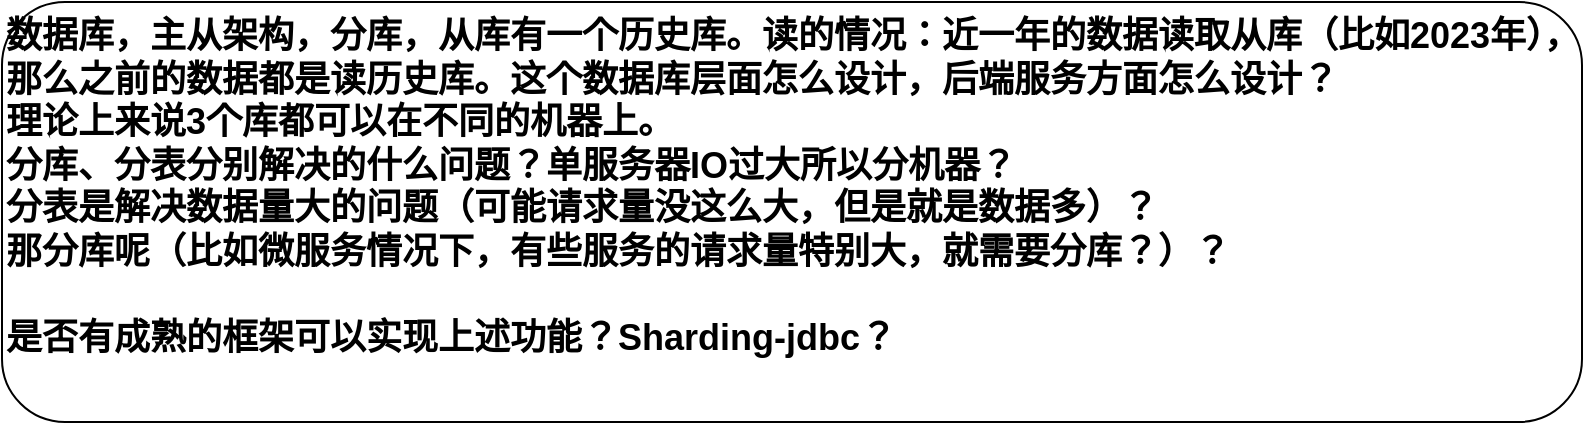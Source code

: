 <mxfile version="21.7.2" type="github">
  <diagram name="第 1 页" id="OE8Y_jW8mMldFSp65CrJ">
    <mxGraphModel dx="1434" dy="758" grid="1" gridSize="10" guides="1" tooltips="1" connect="1" arrows="1" fold="1" page="1" pageScale="1" pageWidth="827" pageHeight="1169" math="0" shadow="0">
      <root>
        <mxCell id="0" />
        <mxCell id="1" parent="0" />
        <mxCell id="UrBGJTlEj64AcYCvytFf-1" value="&lt;b style=&quot;font-size: 18px;&quot;&gt;数据库，主从架构，分库，从库有一个历史库。读的情况：近一年的数据读取从库（比如2023年），那么之前的数据都是读历史库。这个数据库层面怎么设计，后端服务方面怎么设计？&lt;br&gt;理论上来说3个库都可以在不同的机器上。&lt;br&gt;分库、分表分别解决的什么问题？单服务器IO过大所以分机器？&lt;br&gt;分表是解决数据量大的问题（可能请求量没这么大，但是就是数据多）？&lt;br&gt;那分库呢（比如微服务情况下，有些服务的请求量特别大，就需要分库？）？&lt;br&gt;&lt;br&gt;是否有成熟的框架可以实现上述功能？Sharding-jdbc？&lt;br&gt;&lt;/b&gt;" style="rounded=1;whiteSpace=wrap;html=1;align=left;verticalAlign=top;" vertex="1" parent="1">
          <mxGeometry x="350" y="360" width="790" height="210" as="geometry" />
        </mxCell>
      </root>
    </mxGraphModel>
  </diagram>
</mxfile>
